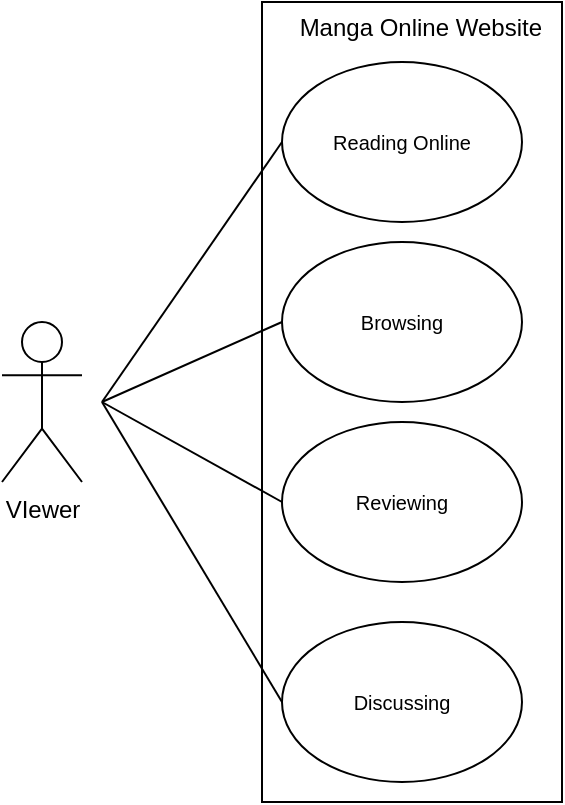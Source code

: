 <mxfile version="14.7.6" type="github">
  <diagram id="-4S-X0PtDjd8pIzSwN5x" name="Page-1">
    <mxGraphModel dx="782" dy="468" grid="1" gridSize="10" guides="1" tooltips="1" connect="1" arrows="1" fold="1" page="1" pageScale="1" pageWidth="850" pageHeight="1100" math="0" shadow="0">
      <root>
        <mxCell id="0" />
        <mxCell id="1" parent="0" />
        <mxCell id="_glz-8ETsj4gpp62GSLf-8" value="Manga Online Website" style="rounded=0;whiteSpace=wrap;html=1;align=right;labelPosition=left;verticalLabelPosition=top;verticalAlign=bottom;horizontal=1;spacing=-20;spacingLeft=0;spacingRight=-120;" parent="1" vertex="1">
          <mxGeometry x="490" y="520" width="150" height="400" as="geometry" />
        </mxCell>
        <mxCell id="_glz-8ETsj4gpp62GSLf-2" value="&lt;font size=&quot;1&quot;&gt;Reading Online&lt;/font&gt;" style="ellipse;whiteSpace=wrap;html=1;" parent="1" vertex="1">
          <mxGeometry x="500" y="550" width="120" height="80" as="geometry" />
        </mxCell>
        <mxCell id="_glz-8ETsj4gpp62GSLf-4" value="&lt;font size=&quot;1&quot;&gt;Browsing&lt;/font&gt;" style="ellipse;whiteSpace=wrap;html=1;" parent="1" vertex="1">
          <mxGeometry x="500" y="640" width="120" height="80" as="geometry" />
        </mxCell>
        <mxCell id="_glz-8ETsj4gpp62GSLf-5" value="&lt;font size=&quot;1&quot;&gt;Discussing&lt;/font&gt;" style="ellipse;whiteSpace=wrap;html=1;" parent="1" vertex="1">
          <mxGeometry x="500" y="830" width="120" height="80" as="geometry" />
        </mxCell>
        <mxCell id="_glz-8ETsj4gpp62GSLf-7" value="&lt;font size=&quot;1&quot;&gt;Reviewing&lt;/font&gt;" style="ellipse;whiteSpace=wrap;html=1;" parent="1" vertex="1">
          <mxGeometry x="500" y="730" width="120" height="80" as="geometry" />
        </mxCell>
        <mxCell id="_glz-8ETsj4gpp62GSLf-10" value="VIewer" style="shape=umlActor;verticalLabelPosition=bottom;verticalAlign=top;html=1;outlineConnect=0;" parent="1" vertex="1">
          <mxGeometry x="360" y="680" width="40" height="80" as="geometry" />
        </mxCell>
        <mxCell id="_glz-8ETsj4gpp62GSLf-15" value="" style="endArrow=none;html=1;entryX=0;entryY=0.5;entryDx=0;entryDy=0;" parent="1" target="_glz-8ETsj4gpp62GSLf-4" edge="1">
          <mxGeometry width="50" height="50" relative="1" as="geometry">
            <mxPoint x="410" y="720" as="sourcePoint" />
            <mxPoint x="530" y="660" as="targetPoint" />
          </mxGeometry>
        </mxCell>
        <mxCell id="_glz-8ETsj4gpp62GSLf-16" value="" style="endArrow=none;html=1;entryX=0;entryY=0.5;entryDx=0;entryDy=0;" parent="1" target="_glz-8ETsj4gpp62GSLf-7" edge="1">
          <mxGeometry width="50" height="50" relative="1" as="geometry">
            <mxPoint x="410" y="720" as="sourcePoint" />
            <mxPoint x="530" y="660" as="targetPoint" />
          </mxGeometry>
        </mxCell>
        <mxCell id="_glz-8ETsj4gpp62GSLf-18" value="" style="endArrow=none;html=1;entryX=0;entryY=0.5;entryDx=0;entryDy=0;" parent="1" target="_glz-8ETsj4gpp62GSLf-5" edge="1">
          <mxGeometry width="50" height="50" relative="1" as="geometry">
            <mxPoint x="410" y="720" as="sourcePoint" />
            <mxPoint x="530" y="770" as="targetPoint" />
          </mxGeometry>
        </mxCell>
        <mxCell id="_glz-8ETsj4gpp62GSLf-19" value="" style="endArrow=none;html=1;entryX=0;entryY=0.5;entryDx=0;entryDy=0;" parent="1" target="_glz-8ETsj4gpp62GSLf-2" edge="1">
          <mxGeometry width="50" height="50" relative="1" as="geometry">
            <mxPoint x="410" y="720" as="sourcePoint" />
            <mxPoint x="530" y="600" as="targetPoint" />
          </mxGeometry>
        </mxCell>
      </root>
    </mxGraphModel>
  </diagram>
</mxfile>
